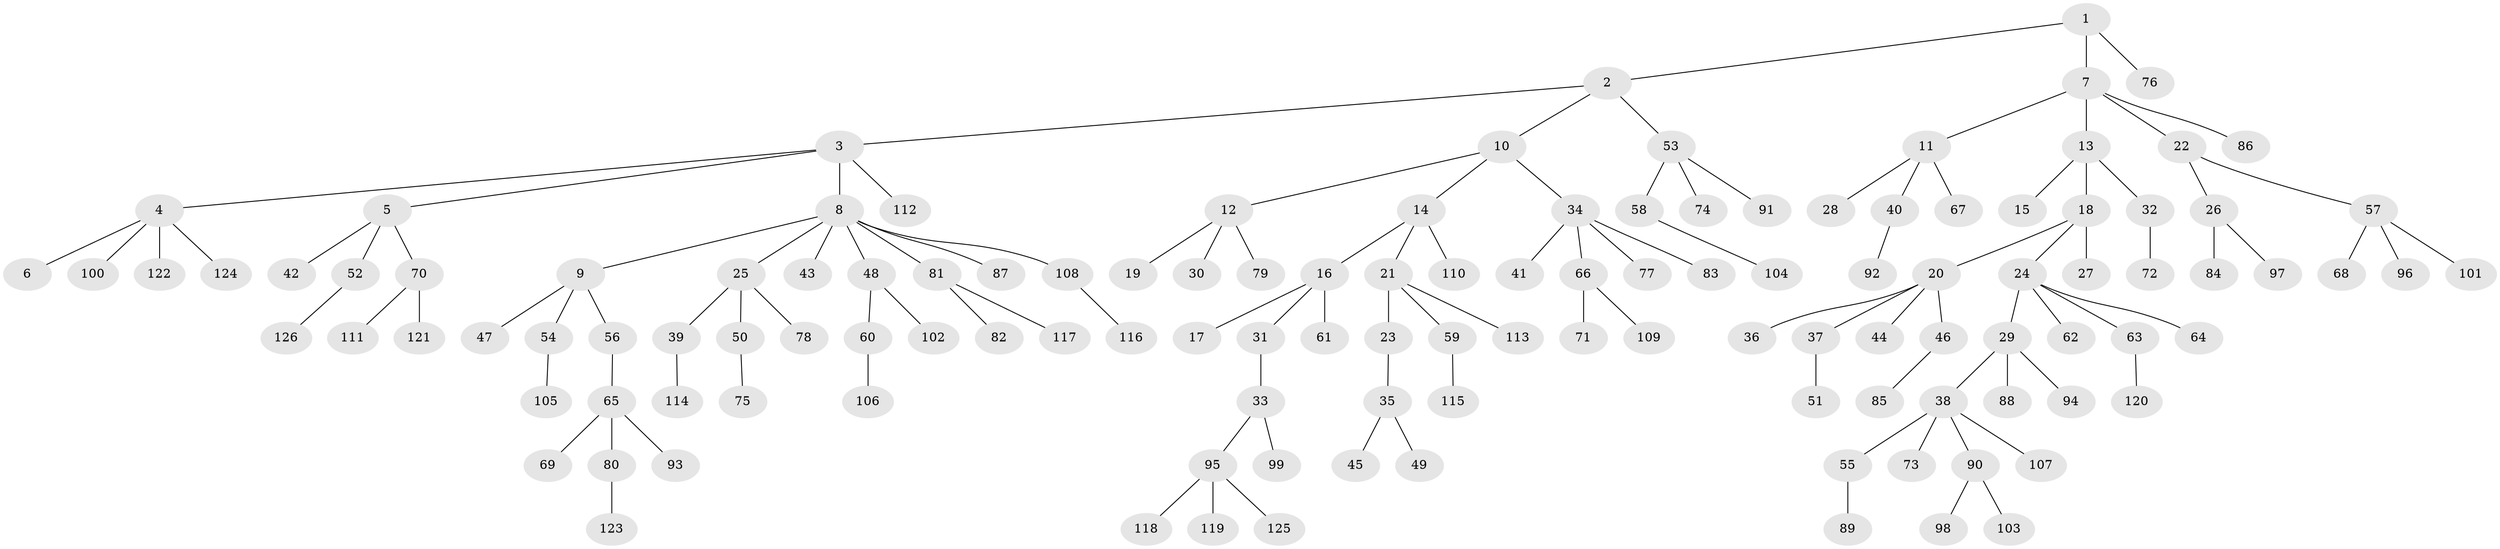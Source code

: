 // coarse degree distribution, {1: 0.9, 4: 0.06, 39: 0.02, 2: 0.02}
// Generated by graph-tools (version 1.1) at 2025/56/03/04/25 21:56:58]
// undirected, 126 vertices, 125 edges
graph export_dot {
graph [start="1"]
  node [color=gray90,style=filled];
  1;
  2;
  3;
  4;
  5;
  6;
  7;
  8;
  9;
  10;
  11;
  12;
  13;
  14;
  15;
  16;
  17;
  18;
  19;
  20;
  21;
  22;
  23;
  24;
  25;
  26;
  27;
  28;
  29;
  30;
  31;
  32;
  33;
  34;
  35;
  36;
  37;
  38;
  39;
  40;
  41;
  42;
  43;
  44;
  45;
  46;
  47;
  48;
  49;
  50;
  51;
  52;
  53;
  54;
  55;
  56;
  57;
  58;
  59;
  60;
  61;
  62;
  63;
  64;
  65;
  66;
  67;
  68;
  69;
  70;
  71;
  72;
  73;
  74;
  75;
  76;
  77;
  78;
  79;
  80;
  81;
  82;
  83;
  84;
  85;
  86;
  87;
  88;
  89;
  90;
  91;
  92;
  93;
  94;
  95;
  96;
  97;
  98;
  99;
  100;
  101;
  102;
  103;
  104;
  105;
  106;
  107;
  108;
  109;
  110;
  111;
  112;
  113;
  114;
  115;
  116;
  117;
  118;
  119;
  120;
  121;
  122;
  123;
  124;
  125;
  126;
  1 -- 2;
  1 -- 7;
  1 -- 76;
  2 -- 3;
  2 -- 10;
  2 -- 53;
  3 -- 4;
  3 -- 5;
  3 -- 8;
  3 -- 112;
  4 -- 6;
  4 -- 100;
  4 -- 122;
  4 -- 124;
  5 -- 42;
  5 -- 52;
  5 -- 70;
  7 -- 11;
  7 -- 13;
  7 -- 22;
  7 -- 86;
  8 -- 9;
  8 -- 25;
  8 -- 43;
  8 -- 48;
  8 -- 81;
  8 -- 87;
  8 -- 108;
  9 -- 47;
  9 -- 54;
  9 -- 56;
  10 -- 12;
  10 -- 14;
  10 -- 34;
  11 -- 28;
  11 -- 40;
  11 -- 67;
  12 -- 19;
  12 -- 30;
  12 -- 79;
  13 -- 15;
  13 -- 18;
  13 -- 32;
  14 -- 16;
  14 -- 21;
  14 -- 110;
  16 -- 17;
  16 -- 31;
  16 -- 61;
  18 -- 20;
  18 -- 24;
  18 -- 27;
  20 -- 36;
  20 -- 37;
  20 -- 44;
  20 -- 46;
  21 -- 23;
  21 -- 59;
  21 -- 113;
  22 -- 26;
  22 -- 57;
  23 -- 35;
  24 -- 29;
  24 -- 62;
  24 -- 63;
  24 -- 64;
  25 -- 39;
  25 -- 50;
  25 -- 78;
  26 -- 84;
  26 -- 97;
  29 -- 38;
  29 -- 88;
  29 -- 94;
  31 -- 33;
  32 -- 72;
  33 -- 95;
  33 -- 99;
  34 -- 41;
  34 -- 66;
  34 -- 77;
  34 -- 83;
  35 -- 45;
  35 -- 49;
  37 -- 51;
  38 -- 55;
  38 -- 73;
  38 -- 90;
  38 -- 107;
  39 -- 114;
  40 -- 92;
  46 -- 85;
  48 -- 60;
  48 -- 102;
  50 -- 75;
  52 -- 126;
  53 -- 58;
  53 -- 74;
  53 -- 91;
  54 -- 105;
  55 -- 89;
  56 -- 65;
  57 -- 68;
  57 -- 96;
  57 -- 101;
  58 -- 104;
  59 -- 115;
  60 -- 106;
  63 -- 120;
  65 -- 69;
  65 -- 80;
  65 -- 93;
  66 -- 71;
  66 -- 109;
  70 -- 111;
  70 -- 121;
  80 -- 123;
  81 -- 82;
  81 -- 117;
  90 -- 98;
  90 -- 103;
  95 -- 118;
  95 -- 119;
  95 -- 125;
  108 -- 116;
}
